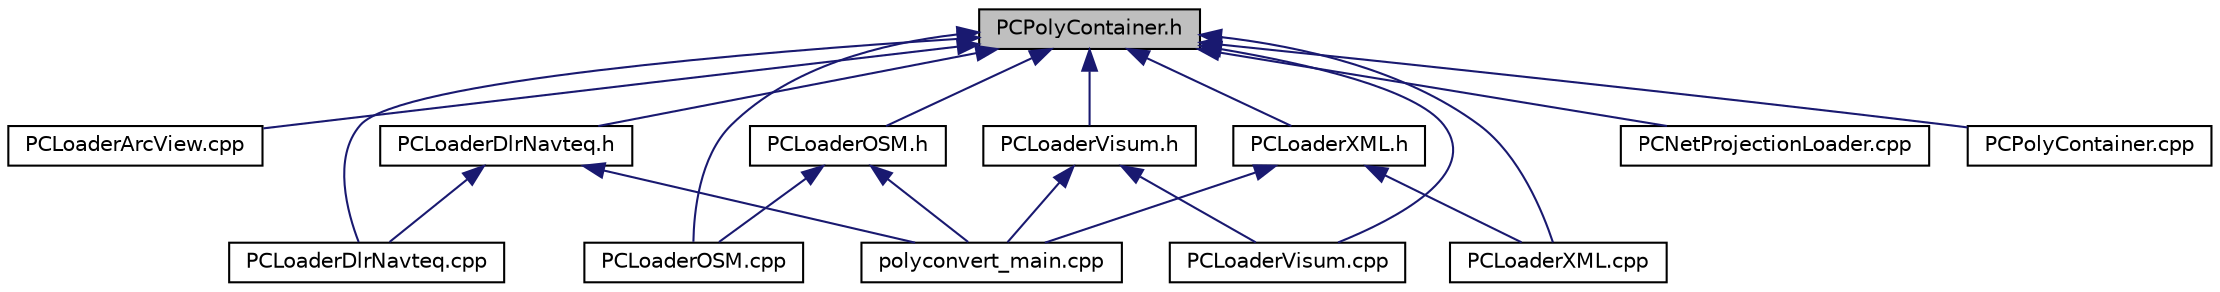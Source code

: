 digraph "PCPolyContainer.h"
{
  edge [fontname="Helvetica",fontsize="10",labelfontname="Helvetica",labelfontsize="10"];
  node [fontname="Helvetica",fontsize="10",shape=record];
  Node46 [label="PCPolyContainer.h",height=0.2,width=0.4,color="black", fillcolor="grey75", style="filled", fontcolor="black"];
  Node46 -> Node47 [dir="back",color="midnightblue",fontsize="10",style="solid",fontname="Helvetica"];
  Node47 [label="PCLoaderArcView.cpp",height=0.2,width=0.4,color="black", fillcolor="white", style="filled",URL="$d3/da2/_p_c_loader_arc_view_8cpp.html"];
  Node46 -> Node48 [dir="back",color="midnightblue",fontsize="10",style="solid",fontname="Helvetica"];
  Node48 [label="PCLoaderDlrNavteq.cpp",height=0.2,width=0.4,color="black", fillcolor="white", style="filled",URL="$da/d22/_p_c_loader_dlr_navteq_8cpp.html"];
  Node46 -> Node49 [dir="back",color="midnightblue",fontsize="10",style="solid",fontname="Helvetica"];
  Node49 [label="PCLoaderDlrNavteq.h",height=0.2,width=0.4,color="black", fillcolor="white", style="filled",URL="$d9/d20/_p_c_loader_dlr_navteq_8h.html"];
  Node49 -> Node48 [dir="back",color="midnightblue",fontsize="10",style="solid",fontname="Helvetica"];
  Node49 -> Node50 [dir="back",color="midnightblue",fontsize="10",style="solid",fontname="Helvetica"];
  Node50 [label="polyconvert_main.cpp",height=0.2,width=0.4,color="black", fillcolor="white", style="filled",URL="$d9/de2/polyconvert__main_8cpp.html"];
  Node46 -> Node51 [dir="back",color="midnightblue",fontsize="10",style="solid",fontname="Helvetica"];
  Node51 [label="PCLoaderOSM.cpp",height=0.2,width=0.4,color="black", fillcolor="white", style="filled",URL="$db/d6c/_p_c_loader_o_s_m_8cpp.html"];
  Node46 -> Node52 [dir="back",color="midnightblue",fontsize="10",style="solid",fontname="Helvetica"];
  Node52 [label="PCLoaderOSM.h",height=0.2,width=0.4,color="black", fillcolor="white", style="filled",URL="$de/d67/_p_c_loader_o_s_m_8h.html"];
  Node52 -> Node51 [dir="back",color="midnightblue",fontsize="10",style="solid",fontname="Helvetica"];
  Node52 -> Node50 [dir="back",color="midnightblue",fontsize="10",style="solid",fontname="Helvetica"];
  Node46 -> Node53 [dir="back",color="midnightblue",fontsize="10",style="solid",fontname="Helvetica"];
  Node53 [label="PCLoaderVisum.cpp",height=0.2,width=0.4,color="black", fillcolor="white", style="filled",URL="$da/d6a/_p_c_loader_visum_8cpp.html"];
  Node46 -> Node54 [dir="back",color="midnightblue",fontsize="10",style="solid",fontname="Helvetica"];
  Node54 [label="PCLoaderVisum.h",height=0.2,width=0.4,color="black", fillcolor="white", style="filled",URL="$d9/db4/_p_c_loader_visum_8h.html"];
  Node54 -> Node53 [dir="back",color="midnightblue",fontsize="10",style="solid",fontname="Helvetica"];
  Node54 -> Node50 [dir="back",color="midnightblue",fontsize="10",style="solid",fontname="Helvetica"];
  Node46 -> Node55 [dir="back",color="midnightblue",fontsize="10",style="solid",fontname="Helvetica"];
  Node55 [label="PCLoaderXML.cpp",height=0.2,width=0.4,color="black", fillcolor="white", style="filled",URL="$d7/d63/_p_c_loader_x_m_l_8cpp.html"];
  Node46 -> Node56 [dir="back",color="midnightblue",fontsize="10",style="solid",fontname="Helvetica"];
  Node56 [label="PCLoaderXML.h",height=0.2,width=0.4,color="black", fillcolor="white", style="filled",URL="$de/ddd/_p_c_loader_x_m_l_8h.html"];
  Node56 -> Node55 [dir="back",color="midnightblue",fontsize="10",style="solid",fontname="Helvetica"];
  Node56 -> Node50 [dir="back",color="midnightblue",fontsize="10",style="solid",fontname="Helvetica"];
  Node46 -> Node57 [dir="back",color="midnightblue",fontsize="10",style="solid",fontname="Helvetica"];
  Node57 [label="PCNetProjectionLoader.cpp",height=0.2,width=0.4,color="black", fillcolor="white", style="filled",URL="$da/da7/_p_c_net_projection_loader_8cpp.html"];
  Node46 -> Node58 [dir="back",color="midnightblue",fontsize="10",style="solid",fontname="Helvetica"];
  Node58 [label="PCPolyContainer.cpp",height=0.2,width=0.4,color="black", fillcolor="white", style="filled",URL="$d8/db6/_p_c_poly_container_8cpp.html"];
}
